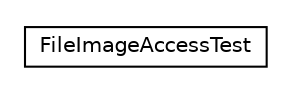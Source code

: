 #!/usr/local/bin/dot
#
# Class diagram 
# Generated by UMLGraph version R5_6_6-8-g8d7759 (http://www.umlgraph.org/)
#

digraph G {
	edge [fontname="Helvetica",fontsize=10,labelfontname="Helvetica",labelfontsize=10];
	node [fontname="Helvetica",fontsize=10,shape=plaintext];
	nodesep=0.25;
	ranksep=0.5;
	// org.dddlib.image.file.FileImageAccessTest
	c10632 [label=<<table title="org.dddlib.image.file.FileImageAccessTest" border="0" cellborder="1" cellspacing="0" cellpadding="2" port="p" href="./FileImageAccessTest.html">
		<tr><td><table border="0" cellspacing="0" cellpadding="1">
<tr><td align="center" balign="center"> FileImageAccessTest </td></tr>
		</table></td></tr>
		</table>>, URL="./FileImageAccessTest.html", fontname="Helvetica", fontcolor="black", fontsize=10.0];
}


